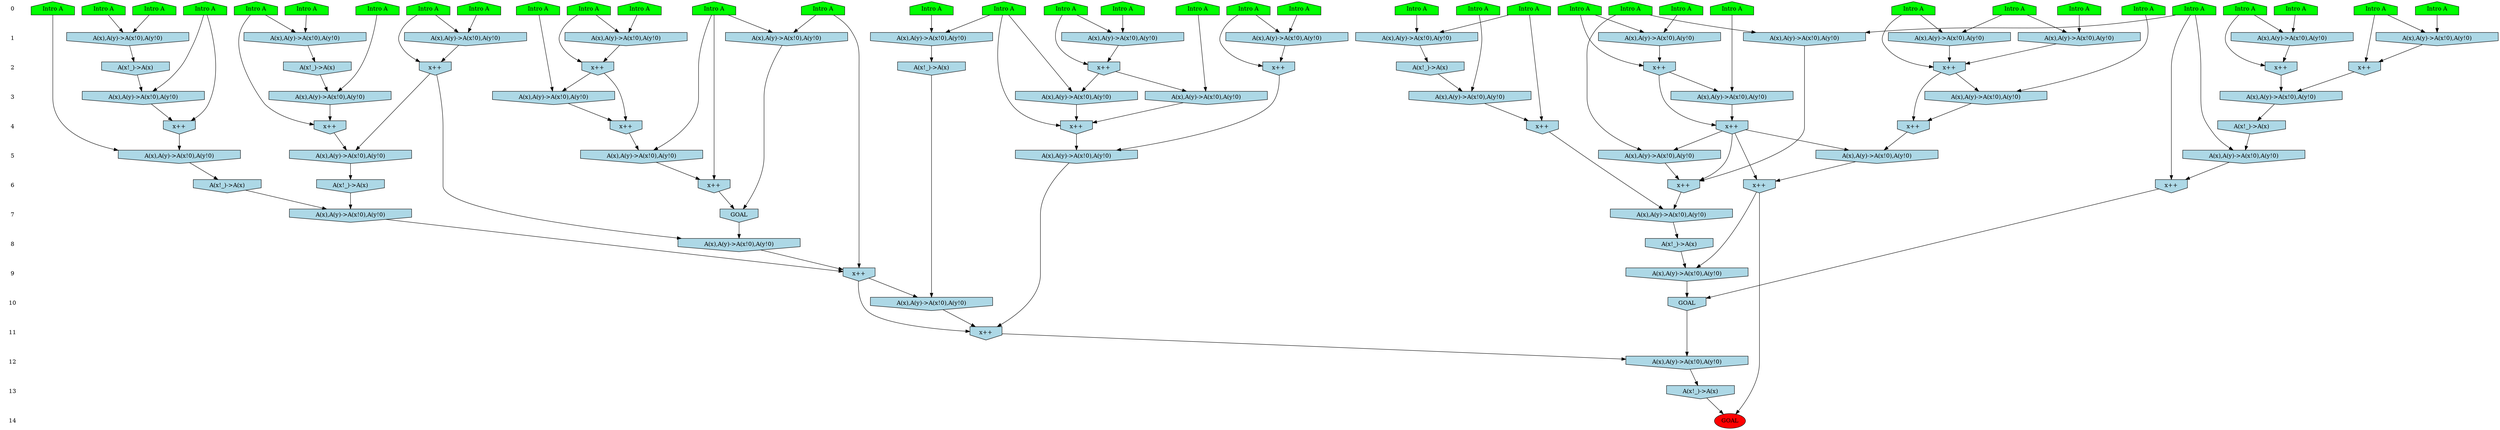 /* Compression of 1 causal flows obtained in average at 2.879639E+00 t.u */
/* Compressed causal flows were: [912] */
digraph G{
 ranksep=.5 ; 
{ rank = same ; "0" [shape=plaintext] ; node_1 [label ="Intro A", shape=house, style=filled, fillcolor=green] ;
node_2 [label ="Intro A", shape=house, style=filled, fillcolor=green] ;
node_3 [label ="Intro A", shape=house, style=filled, fillcolor=green] ;
node_4 [label ="Intro A", shape=house, style=filled, fillcolor=green] ;
node_5 [label ="Intro A", shape=house, style=filled, fillcolor=green] ;
node_6 [label ="Intro A", shape=house, style=filled, fillcolor=green] ;
node_7 [label ="Intro A", shape=house, style=filled, fillcolor=green] ;
node_8 [label ="Intro A", shape=house, style=filled, fillcolor=green] ;
node_9 [label ="Intro A", shape=house, style=filled, fillcolor=green] ;
node_10 [label ="Intro A", shape=house, style=filled, fillcolor=green] ;
node_11 [label ="Intro A", shape=house, style=filled, fillcolor=green] ;
node_12 [label ="Intro A", shape=house, style=filled, fillcolor=green] ;
node_13 [label ="Intro A", shape=house, style=filled, fillcolor=green] ;
node_14 [label ="Intro A", shape=house, style=filled, fillcolor=green] ;
node_15 [label ="Intro A", shape=house, style=filled, fillcolor=green] ;
node_16 [label ="Intro A", shape=house, style=filled, fillcolor=green] ;
node_17 [label ="Intro A", shape=house, style=filled, fillcolor=green] ;
node_18 [label ="Intro A", shape=house, style=filled, fillcolor=green] ;
node_19 [label ="Intro A", shape=house, style=filled, fillcolor=green] ;
node_20 [label ="Intro A", shape=house, style=filled, fillcolor=green] ;
node_21 [label ="Intro A", shape=house, style=filled, fillcolor=green] ;
node_22 [label ="Intro A", shape=house, style=filled, fillcolor=green] ;
node_23 [label ="Intro A", shape=house, style=filled, fillcolor=green] ;
node_24 [label ="Intro A", shape=house, style=filled, fillcolor=green] ;
node_25 [label ="Intro A", shape=house, style=filled, fillcolor=green] ;
node_26 [label ="Intro A", shape=house, style=filled, fillcolor=green] ;
node_27 [label ="Intro A", shape=house, style=filled, fillcolor=green] ;
node_28 [label ="Intro A", shape=house, style=filled, fillcolor=green] ;
node_29 [label ="Intro A", shape=house, style=filled, fillcolor=green] ;
node_30 [label ="Intro A", shape=house, style=filled, fillcolor=green] ;
node_31 [label ="Intro A", shape=house, style=filled, fillcolor=green] ;
node_32 [label ="Intro A", shape=house, style=filled, fillcolor=green] ;
node_33 [label ="Intro A", shape=house, style=filled, fillcolor=green] ;
node_34 [label ="Intro A", shape=house, style=filled, fillcolor=green] ;
node_35 [label ="Intro A", shape=house, style=filled, fillcolor=green] ;
node_36 [label ="Intro A", shape=house, style=filled, fillcolor=green] ;
node_37 [label ="Intro A", shape=house, style=filled, fillcolor=green] ;
}
{ rank = same ; "1" [shape=plaintext] ; node_38 [label="A(x),A(y)->A(x!0),A(y!0)", shape=invhouse, style=filled, fillcolor = lightblue] ;
node_39 [label="A(x),A(y)->A(x!0),A(y!0)", shape=invhouse, style=filled, fillcolor = lightblue] ;
node_40 [label="A(x),A(y)->A(x!0),A(y!0)", shape=invhouse, style=filled, fillcolor = lightblue] ;
node_41 [label="A(x),A(y)->A(x!0),A(y!0)", shape=invhouse, style=filled, fillcolor = lightblue] ;
node_42 [label="A(x),A(y)->A(x!0),A(y!0)", shape=invhouse, style=filled, fillcolor = lightblue] ;
node_43 [label="A(x),A(y)->A(x!0),A(y!0)", shape=invhouse, style=filled, fillcolor = lightblue] ;
node_44 [label="A(x),A(y)->A(x!0),A(y!0)", shape=invhouse, style=filled, fillcolor = lightblue] ;
node_46 [label="A(x),A(y)->A(x!0),A(y!0)", shape=invhouse, style=filled, fillcolor = lightblue] ;
node_49 [label="A(x),A(y)->A(x!0),A(y!0)", shape=invhouse, style=filled, fillcolor = lightblue] ;
node_50 [label="A(x),A(y)->A(x!0),A(y!0)", shape=invhouse, style=filled, fillcolor = lightblue] ;
node_52 [label="A(x),A(y)->A(x!0),A(y!0)", shape=invhouse, style=filled, fillcolor = lightblue] ;
node_53 [label="A(x),A(y)->A(x!0),A(y!0)", shape=invhouse, style=filled, fillcolor = lightblue] ;
node_65 [label="A(x),A(y)->A(x!0),A(y!0)", shape=invhouse, style=filled, fillcolor = lightblue] ;
node_66 [label="A(x),A(y)->A(x!0),A(y!0)", shape=invhouse, style=filled, fillcolor = lightblue] ;
node_72 [label="A(x),A(y)->A(x!0),A(y!0)", shape=invhouse, style=filled, fillcolor = lightblue] ;
}
{ rank = same ; "2" [shape=plaintext] ; node_45 [label="A(x!_)->A(x)", shape=invhouse, style=filled, fillcolor = lightblue] ;
node_47 [label="x++", shape=invhouse, style=filled, fillcolor = lightblue] ;
node_48 [label="x++", shape=invhouse, style=filled, fillcolor = lightblue] ;
node_51 [label="A(x!_)->A(x)", shape=invhouse, style=filled, fillcolor = lightblue] ;
node_54 [label="x++", shape=invhouse, style=filled, fillcolor = lightblue] ;
node_55 [label="x++", shape=invhouse, style=filled, fillcolor = lightblue] ;
node_56 [label="A(x!_)->A(x)", shape=invhouse, style=filled, fillcolor = lightblue] ;
node_59 [label="x++", shape=invhouse, style=filled, fillcolor = lightblue] ;
node_63 [label="x++", shape=invhouse, style=filled, fillcolor = lightblue] ;
node_71 [label="x++", shape=invhouse, style=filled, fillcolor = lightblue] ;
node_73 [label="x++", shape=invhouse, style=filled, fillcolor = lightblue] ;
node_88 [label="A(x!_)->A(x)", shape=invhouse, style=filled, fillcolor = lightblue] ;
}
{ rank = same ; "3" [shape=plaintext] ; node_57 [label="A(x),A(y)->A(x!0),A(y!0)", shape=invhouse, style=filled, fillcolor = lightblue] ;
node_58 [label="A(x),A(y)->A(x!0),A(y!0)", shape=invhouse, style=filled, fillcolor = lightblue] ;
node_60 [label="A(x),A(y)->A(x!0),A(y!0)", shape=invhouse, style=filled, fillcolor = lightblue] ;
node_70 [label="A(x),A(y)->A(x!0),A(y!0)", shape=invhouse, style=filled, fillcolor = lightblue] ;
node_74 [label="A(x),A(y)->A(x!0),A(y!0)", shape=invhouse, style=filled, fillcolor = lightblue] ;
node_76 [label="A(x),A(y)->A(x!0),A(y!0)", shape=invhouse, style=filled, fillcolor = lightblue] ;
node_79 [label="A(x),A(y)->A(x!0),A(y!0)", shape=invhouse, style=filled, fillcolor = lightblue] ;
node_80 [label="A(x),A(y)->A(x!0),A(y!0)", shape=invhouse, style=filled, fillcolor = lightblue] ;
node_83 [label="A(x),A(y)->A(x!0),A(y!0)", shape=invhouse, style=filled, fillcolor = lightblue] ;
}
{ rank = same ; "4" [shape=plaintext] ; node_61 [label="x++", shape=invhouse, style=filled, fillcolor = lightblue] ;
node_62 [label="x++", shape=invhouse, style=filled, fillcolor = lightblue] ;
node_64 [label="x++", shape=invhouse, style=filled, fillcolor = lightblue] ;
node_75 [label="x++", shape=invhouse, style=filled, fillcolor = lightblue] ;
node_82 [label="A(x!_)->A(x)", shape=invhouse, style=filled, fillcolor = lightblue] ;
node_85 [label="x++", shape=invhouse, style=filled, fillcolor = lightblue] ;
node_86 [label="x++", shape=invhouse, style=filled, fillcolor = lightblue] ;
node_89 [label="x++", shape=invhouse, style=filled, fillcolor = lightblue] ;
}
{ rank = same ; "5" [shape=plaintext] ; node_67 [label="A(x),A(y)->A(x!0),A(y!0)", shape=invhouse, style=filled, fillcolor = lightblue] ;
node_68 [label="A(x),A(y)->A(x!0),A(y!0)", shape=invhouse, style=filled, fillcolor = lightblue] ;
node_78 [label="A(x),A(y)->A(x!0),A(y!0)", shape=invhouse, style=filled, fillcolor = lightblue] ;
node_87 [label="A(x),A(y)->A(x!0),A(y!0)", shape=invhouse, style=filled, fillcolor = lightblue] ;
node_90 [label="A(x),A(y)->A(x!0),A(y!0)", shape=invhouse, style=filled, fillcolor = lightblue] ;
node_95 [label="A(x),A(y)->A(x!0),A(y!0)", shape=invhouse, style=filled, fillcolor = lightblue] ;
node_98 [label="A(x),A(y)->A(x!0),A(y!0)", shape=invhouse, style=filled, fillcolor = lightblue] ;
}
{ rank = same ; "6" [shape=plaintext] ; node_69 [label="A(x!_)->A(x)", shape=invhouse, style=filled, fillcolor = lightblue] ;
node_77 [label="A(x!_)->A(x)", shape=invhouse, style=filled, fillcolor = lightblue] ;
node_81 [label="x++", shape=invhouse, style=filled, fillcolor = lightblue] ;
node_96 [label="x++", shape=invhouse, style=filled, fillcolor = lightblue] ;
node_100 [label="x++", shape=invhouse, style=filled, fillcolor = lightblue] ;
node_103 [label="x++", shape=invhouse, style=filled, fillcolor = lightblue] ;
}
{ rank = same ; "7" [shape=plaintext] ; node_84 [label="GOAL", shape=invhouse, style=filled, fillcolor = lightblue] ;
node_92 [label="A(x),A(y)->A(x!0),A(y!0)", shape=invhouse, style=filled, fillcolor = lightblue] ;
node_97 [label="A(x),A(y)->A(x!0),A(y!0)", shape=invhouse, style=filled, fillcolor = lightblue] ;
}
{ rank = same ; "8" [shape=plaintext] ; node_91 [label="A(x),A(y)->A(x!0),A(y!0)", shape=invhouse, style=filled, fillcolor = lightblue] ;
node_99 [label="A(x!_)->A(x)", shape=invhouse, style=filled, fillcolor = lightblue] ;
}
{ rank = same ; "9" [shape=plaintext] ; node_93 [label="x++", shape=invhouse, style=filled, fillcolor = lightblue] ;
node_101 [label="A(x),A(y)->A(x!0),A(y!0)", shape=invhouse, style=filled, fillcolor = lightblue] ;
}
{ rank = same ; "10" [shape=plaintext] ; node_94 [label="A(x),A(y)->A(x!0),A(y!0)", shape=invhouse, style=filled, fillcolor = lightblue] ;
node_104 [label="GOAL", shape=invhouse, style=filled, fillcolor = lightblue] ;
}
{ rank = same ; "11" [shape=plaintext] ; node_102 [label="x++", shape=invhouse, style=filled, fillcolor = lightblue] ;
}
{ rank = same ; "12" [shape=plaintext] ; node_105 [label="A(x),A(y)->A(x!0),A(y!0)", shape=invhouse, style=filled, fillcolor = lightblue] ;
}
{ rank = same ; "13" [shape=plaintext] ; node_106 [label="A(x!_)->A(x)", shape=invhouse, style=filled, fillcolor = lightblue] ;
}
{ rank = same ; "14" [shape=plaintext] ; node_107 [label ="GOAL", style=filled, fillcolor=red] ;
}
"0" -> "1" [style="invis"]; 
"1" -> "2" [style="invis"]; 
"2" -> "3" [style="invis"]; 
"3" -> "4" [style="invis"]; 
"4" -> "5" [style="invis"]; 
"5" -> "6" [style="invis"]; 
"6" -> "7" [style="invis"]; 
"7" -> "8" [style="invis"]; 
"8" -> "9" [style="invis"]; 
"9" -> "10" [style="invis"]; 
"10" -> "11" [style="invis"]; 
"11" -> "12" [style="invis"]; 
"12" -> "13" [style="invis"]; 
"13" -> "14" [style="invis"]; 
node_9 -> node_38
node_29 -> node_38
node_6 -> node_39
node_35 -> node_39
node_1 -> node_40
node_36 -> node_40
node_22 -> node_41
node_33 -> node_41
node_15 -> node_42
node_26 -> node_42
node_1 -> node_43
node_30 -> node_43
node_3 -> node_44
node_11 -> node_44
node_38 -> node_45
node_8 -> node_46
node_21 -> node_46
node_33 -> node_47
node_41 -> node_47
node_30 -> node_48
node_40 -> node_48
node_43 -> node_48
node_20 -> node_49
node_25 -> node_49
node_4 -> node_50
node_32 -> node_50
node_39 -> node_51
node_10 -> node_52
node_17 -> node_52
node_16 -> node_53
node_37 -> node_53
node_4 -> node_54
node_50 -> node_54
node_37 -> node_55
node_53 -> node_55
node_44 -> node_56
node_24 -> node_57
node_51 -> node_57
node_23 -> node_58
node_56 -> node_58
node_21 -> node_59
node_46 -> node_59
node_19 -> node_60
node_45 -> node_60
node_19 -> node_61
node_60 -> node_61
node_35 -> node_62
node_57 -> node_62
node_10 -> node_63
node_52 -> node_63
node_11 -> node_64
node_58 -> node_64
node_2 -> node_65
node_27 -> node_65
node_7 -> node_66
node_28 -> node_66
node_18 -> node_67
node_61 -> node_67
node_59 -> node_68
node_64 -> node_68
node_68 -> node_69
node_14 -> node_70
node_48 -> node_70
node_7 -> node_71
node_66 -> node_71
node_5 -> node_72
node_31 -> node_72
node_15 -> node_73
node_42 -> node_73
node_13 -> node_74
node_71 -> node_74
node_71 -> node_75
node_74 -> node_75
node_12 -> node_76
node_54 -> node_76
node_67 -> node_77
node_2 -> node_78
node_75 -> node_78
node_31 -> node_79
node_54 -> node_79
node_47 -> node_80
node_63 -> node_80
node_2 -> node_81
node_78 -> node_81
node_80 -> node_82
node_34 -> node_83
node_55 -> node_83
node_65 -> node_84
node_81 -> node_84
node_31 -> node_85
node_76 -> node_85
node_79 -> node_85
node_48 -> node_86
node_70 -> node_86
node_73 -> node_87
node_85 -> node_87
node_72 -> node_88
node_55 -> node_89
node_83 -> node_89
node_86 -> node_90
node_89 -> node_90
node_59 -> node_91
node_84 -> node_91
node_69 -> node_92
node_77 -> node_92
node_27 -> node_93
node_91 -> node_93
node_92 -> node_93
node_88 -> node_94
node_93 -> node_94
node_20 -> node_95
node_89 -> node_95
node_49 -> node_96
node_89 -> node_96
node_95 -> node_96
node_62 -> node_97
node_96 -> node_97
node_25 -> node_98
node_82 -> node_98
node_97 -> node_99
node_89 -> node_100
node_90 -> node_100
node_99 -> node_101
node_100 -> node_101
node_87 -> node_102
node_93 -> node_102
node_94 -> node_102
node_25 -> node_103
node_98 -> node_103
node_101 -> node_104
node_103 -> node_104
node_102 -> node_105
node_104 -> node_105
node_105 -> node_106
node_100 -> node_107
node_106 -> node_107
}
/*
 Dot generation time: 0.000000
*/